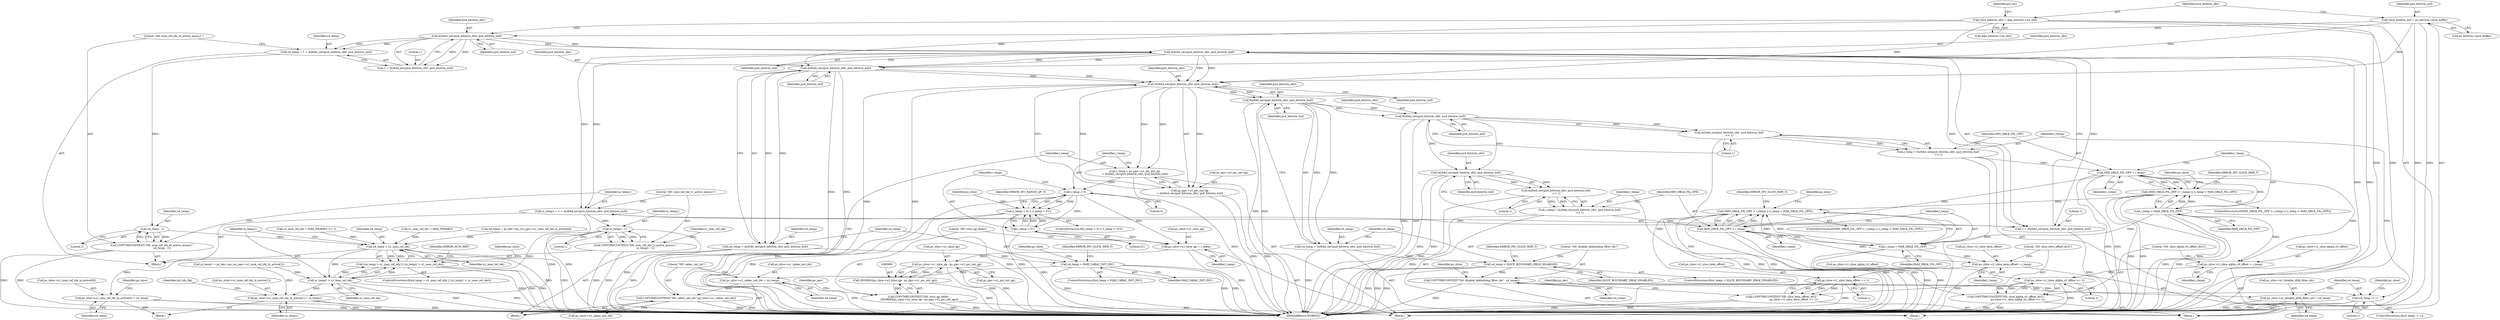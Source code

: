 digraph "0_Android_943323f1d9d3dd5c2634deb26cbe72343ca6b3db_0@pointer" {
"1000256" [label="(Call,ih264d_uev(pu4_bitstrm_ofst, pu4_bitstrm_buf))"];
"1000145" [label="(Call,*pu4_bitstrm_ofst = &ps_bitstrm->u4_ofst)"];
"1000139" [label="(Call,*pu4_bitstrm_buf = ps_bitstrm->pu4_buffer)"];
"1000252" [label="(Call,u4_temp = 1 + ih264d_uev(pu4_bitstrm_ofst, pu4_bitstrm_buf))"];
"1000261" [label="(Call,u4_temp - 1)"];
"1000259" [label="(Call,COPYTHECONTEXT(\"SH: num_ref_idx_l0_active_minus1\",\n                        u4_temp - 1))"];
"1000293" [label="(Call,u4_temp > u1_max_ref_idx)"];
"1000292" [label="(Call,(u4_temp > u1_max_ref_idx) || (ui_temp1 > u1_max_ref_idx))"];
"1000296" [label="(Call,ui_temp1 > u1_max_ref_idx)"];
"1000309" [label="(Call,ps_slice->u1_num_ref_idx_lx_active[1] = ui_temp1)"];
"1000302" [label="(Call,ps_slice->u1_num_ref_idx_lx_active[0] = u4_temp)"];
"1000254" [label="(Call,1 + ih264d_uev(pu4_bitstrm_ofst, pu4_bitstrm_buf))"];
"1000268" [label="(Call,ih264d_uev(pu4_bitstrm_ofst, pu4_bitstrm_buf))"];
"1000264" [label="(Call,ui_temp1 = 1 + ih264d_uev(pu4_bitstrm_ofst, pu4_bitstrm_buf))"];
"1000273" [label="(Call,ui_temp1 - 1)"];
"1000271" [label="(Call,COPYTHECONTEXT(\"SH: num_ref_idx_l1_active_minus1\",\n                        ui_temp1 - 1))"];
"1000266" [label="(Call,1 + ih264d_uev(pu4_bitstrm_ofst, pu4_bitstrm_buf))"];
"1000951" [label="(Call,ih264d_uev(pu4_bitstrm_ofst, pu4_bitstrm_buf))"];
"1000949" [label="(Call,u4_temp = ih264d_uev(pu4_bitstrm_ofst, pu4_bitstrm_buf))"];
"1000955" [label="(Call,u4_temp > MAX_CABAC_INIT_IDC)"];
"1000961" [label="(Call,ps_slice->u1_cabac_init_idc = u4_temp)"];
"1000966" [label="(Call,COPYTHECONTEXT(\"SH: cabac_init_idc\",ps_slice->u1_cabac_init_idc))"];
"1000977" [label="(Call,ih264d_sev(pu4_bitstrm_ofst, pu4_bitstrm_buf))"];
"1000971" [label="(Call,i_temp = ps_pps->u1_pic_init_qp\n + ih264d_sev(pu4_bitstrm_ofst, pu4_bitstrm_buf))"];
"1000982" [label="(Call,i_temp < 0)"];
"1000981" [label="(Call,(i_temp < 0) || (i_temp > 51))"];
"1000985" [label="(Call,i_temp > 51)"];
"1000991" [label="(Call,ps_slice->u1_slice_qp = i_temp)"];
"1001000" [label="(Call,ps_slice->u1_slice_qp - ps_pps->u1_pic_init_qp)"];
"1000998" [label="(Call,(WORD8)(ps_slice->u1_slice_qp - ps_pps->u1_pic_init_qp))"];
"1000996" [label="(Call,COPYTHECONTEXT(\"SH: slice_qp_delta\",\n (WORD8)(ps_slice->u1_slice_qp - ps_pps->u1_pic_init_qp)))"];
"1000973" [label="(Call,ps_pps->u1_pic_init_qp\n + ih264d_sev(pu4_bitstrm_ofst, pu4_bitstrm_buf))"];
"1001016" [label="(Call,ih264d_uev(pu4_bitstrm_ofst, pu4_bitstrm_buf))"];
"1001014" [label="(Call,u4_temp = ih264d_uev(pu4_bitstrm_ofst, pu4_bitstrm_buf))"];
"1001020" [label="(Call,u4_temp > SLICE_BOUNDARY_DBLK_DISABLED)"];
"1001026" [label="(Call,COPYTHECONTEXT(\"SH: disable_deblocking_filter_idc\", u4_temp))"];
"1001029" [label="(Call,ps_slice->u1_disable_dblk_filter_idc = u4_temp)"];
"1001035" [label="(Call,u4_temp != 1)"];
"1001042" [label="(Call,ih264d_sev(pu4_bitstrm_ofst, pu4_bitstrm_buf))"];
"1001041" [label="(Call,ih264d_sev(pu4_bitstrm_ofst, pu4_bitstrm_buf)\n << 1)"];
"1001039" [label="(Call,i_temp = ih264d_sev(pu4_bitstrm_ofst, pu4_bitstrm_buf)\n << 1)"];
"1001048" [label="(Call,MIN_DBLK_FIL_OFF > i_temp)"];
"1001047" [label="(Call,(MIN_DBLK_FIL_OFF > i_temp) || (i_temp > MAX_DBLK_FIL_OFF))"];
"1001077" [label="(Call,(MIN_DBLK_FIL_OFF > i_temp) || (i_temp > MAX_DBLK_FIL_OFF))"];
"1001051" [label="(Call,i_temp > MAX_DBLK_FIL_OFF)"];
"1001057" [label="(Call,ps_slice->i1_slice_alpha_c0_offset = i_temp)"];
"1001064" [label="(Call,ps_slice->i1_slice_alpha_c0_offset >> 1)"];
"1001062" [label="(Call,COPYTHECONTEXT(\"SH: slice_alpha_c0_offset_div2\",\n                            ps_slice->i1_slice_alpha_c0_offset >> 1))"];
"1001081" [label="(Call,i_temp > MAX_DBLK_FIL_OFF)"];
"1001087" [label="(Call,ps_slice->i1_slice_beta_offset = i_temp)"];
"1001094" [label="(Call,ps_slice->i1_slice_beta_offset >> 1)"];
"1001092" [label="(Call,COPYTHECONTEXT(\"SH: slice_beta_offset_div2\",\n                            ps_slice->i1_slice_beta_offset >> 1))"];
"1001078" [label="(Call,MIN_DBLK_FIL_OFF > i_temp)"];
"1001072" [label="(Call,ih264d_sev(pu4_bitstrm_ofst, pu4_bitstrm_buf))"];
"1001071" [label="(Call,ih264d_sev(pu4_bitstrm_ofst, pu4_bitstrm_buf)\n << 1)"];
"1001069" [label="(Call,i_temp = ih264d_sev(pu4_bitstrm_ofst, pu4_bitstrm_buf)\n << 1)"];
"1001040" [label="(Identifier,i_temp)"];
"1000273" [label="(Call,ui_temp1 - 1)"];
"1000312" [label="(Identifier,ps_slice)"];
"1001033" [label="(Identifier,u4_temp)"];
"1001094" [label="(Call,ps_slice->i1_slice_beta_offset >> 1)"];
"1000996" [label="(Call,COPYTHECONTEXT(\"SH: slice_qp_delta\",\n (WORD8)(ps_slice->u1_slice_qp - ps_pps->u1_pic_init_qp)))"];
"1001010" [label="(Identifier,ps_pps)"];
"1000303" [label="(Call,ps_slice->u1_num_ref_idx_lx_active[0])"];
"1001095" [label="(Call,ps_slice->i1_slice_beta_offset)"];
"1000266" [label="(Call,1 + ih264d_uev(pu4_bitstrm_ofst, pu4_bitstrm_buf))"];
"1000262" [label="(Identifier,u4_temp)"];
"1000953" [label="(Identifier,pu4_bitstrm_buf)"];
"1001083" [label="(Identifier,MAX_DBLK_FIL_OFF)"];
"1000291" [label="(ControlStructure,if((u4_temp > u1_max_ref_idx) || (ui_temp1 > u1_max_ref_idx)))"];
"1000310" [label="(Call,ps_slice->u1_num_ref_idx_lx_active[1])"];
"1000954" [label="(ControlStructure,if(u4_temp > MAX_CABAC_INIT_IDC))"];
"1001045" [label="(Literal,1)"];
"1000995" [label="(Identifier,i_temp)"];
"1001000" [label="(Call,ps_slice->u1_slice_qp - ps_pps->u1_pic_init_qp)"];
"1001078" [label="(Call,MIN_DBLK_FIL_OFF > i_temp)"];
"1001070" [label="(Identifier,i_temp)"];
"1000257" [label="(Identifier,pu4_bitstrm_ofst)"];
"1000302" [label="(Call,ps_slice->u1_num_ref_idx_lx_active[0] = u4_temp)"];
"1001037" [label="(Literal,1)"];
"1000963" [label="(Identifier,ps_slice)"];
"1001026" [label="(Call,COPYTHECONTEXT(\"SH: disable_deblocking_filter_idc\", u4_temp))"];
"1000270" [label="(Identifier,pu4_bitstrm_buf)"];
"1000309" [label="(Call,ps_slice->u1_num_ref_idx_lx_active[1] = ui_temp1)"];
"1000140" [label="(Identifier,pu4_bitstrm_buf)"];
"1000985" [label="(Call,i_temp > 51)"];
"1000971" [label="(Call,i_temp = ps_pps->u1_pic_init_qp\n + ih264d_sev(pu4_bitstrm_ofst, pu4_bitstrm_buf))"];
"1000980" [label="(ControlStructure,if((i_temp < 0) || (i_temp > 51)))"];
"1001061" [label="(Identifier,i_temp)"];
"1000271" [label="(Call,COPYTHECONTEXT(\"SH: num_ref_idx_l1_active_minus1\",\n                        ui_temp1 - 1))"];
"1001058" [label="(Call,ps_slice->i1_slice_alpha_c0_offset)"];
"1000256" [label="(Call,ih264d_uev(pu4_bitstrm_ofst, pu4_bitstrm_buf))"];
"1000974" [label="(Call,ps_pps->u1_pic_init_qp)"];
"1000978" [label="(Identifier,pu4_bitstrm_ofst)"];
"1001014" [label="(Call,u4_temp = ih264d_uev(pu4_bitstrm_ofst, pu4_bitstrm_buf))"];
"1001059" [label="(Identifier,ps_slice)"];
"1001080" [label="(Identifier,i_temp)"];
"1000981" [label="(Call,(i_temp < 0) || (i_temp > 51))"];
"1001091" [label="(Identifier,i_temp)"];
"1001048" [label="(Call,MIN_DBLK_FIL_OFF > i_temp)"];
"1000293" [label="(Call,u4_temp > u1_max_ref_idx)"];
"1000950" [label="(Identifier,u4_temp)"];
"1001072" [label="(Call,ih264d_sev(pu4_bitstrm_ofst, pu4_bitstrm_buf))"];
"1001022" [label="(Identifier,SLICE_BOUNDARY_DBLK_DISABLED)"];
"1000977" [label="(Call,ih264d_sev(pu4_bitstrm_ofst, pu4_bitstrm_buf))"];
"1001043" [label="(Identifier,pu4_bitstrm_ofst)"];
"1000258" [label="(Identifier,pu4_bitstrm_buf)"];
"1001035" [label="(Call,u4_temp != 1)"];
"1001081" [label="(Call,i_temp > MAX_DBLK_FIL_OFF)"];
"1001013" [label="(Block,)"];
"1001034" [label="(ControlStructure,if(u4_temp != 1))"];
"1000292" [label="(Call,(u4_temp > u1_max_ref_idx) || (ui_temp1 > u1_max_ref_idx))"];
"1001029" [label="(Call,ps_slice->u1_disable_dblk_filter_idc = u4_temp)"];
"1001062" [label="(Call,COPYTHECONTEXT(\"SH: slice_alpha_c0_offset_div2\",\n                            ps_slice->i1_slice_alpha_c0_offset >> 1))"];
"1000263" [label="(Literal,1)"];
"1000269" [label="(Identifier,pu4_bitstrm_ofst)"];
"1000990" [label="(Identifier,ERROR_INV_RANGE_QP_T)"];
"1001057" [label="(Call,ps_slice->i1_slice_alpha_c0_offset = i_temp)"];
"1001098" [label="(Literal,1)"];
"1001020" [label="(Call,u4_temp > SLICE_BOUNDARY_DBLK_DISABLED)"];
"1001089" [label="(Identifier,ps_slice)"];
"1001049" [label="(Identifier,MIN_DBLK_FIL_OFF)"];
"1000255" [label="(Literal,1)"];
"1001063" [label="(Literal,\"SH: slice_alpha_c0_offset_div2\")"];
"1000960" [label="(Identifier,ERROR_INV_SLICE_HDR_T)"];
"1000286" [label="(Call,u1_max_ref_idx = MAX_FRAMES << 1)"];
"1000962" [label="(Call,ps_slice->u1_cabac_init_idc)"];
"1001039" [label="(Call,i_temp = ih264d_sev(pu4_bitstrm_ofst, pu4_bitstrm_buf)\n << 1)"];
"1000982" [label="(Call,i_temp < 0)"];
"1001031" [label="(Identifier,ps_slice)"];
"1000986" [label="(Identifier,i_temp)"];
"1001044" [label="(Identifier,pu4_bitstrm_buf)"];
"1001036" [label="(Identifier,u4_temp)"];
"1000274" [label="(Identifier,ui_temp1)"];
"1001018" [label="(Identifier,pu4_bitstrm_buf)"];
"1000276" [label="(Block,)"];
"1000294" [label="(Identifier,u4_temp)"];
"1001130" [label="(Identifier,ps_dec)"];
"1000308" [label="(Identifier,u4_temp)"];
"1000267" [label="(Literal,1)"];
"1000983" [label="(Identifier,i_temp)"];
"1000952" [label="(Identifier,pu4_bitstrm_ofst)"];
"1000147" [label="(Call,&ps_bitstrm->u4_ofst)"];
"1001001" [label="(Call,ps_slice->u1_slice_qp)"];
"1001050" [label="(Identifier,i_temp)"];
"1001056" [label="(Identifier,ERROR_INV_SLICE_HDR_T)"];
"1001092" [label="(Call,COPYTHECONTEXT(\"SH: slice_beta_offset_div2\",\n                            ps_slice->i1_slice_beta_offset >> 1))"];
"1000238" [label="(Call,ui_temp1 = ps_dec->ps_cur_pps->u1_num_ref_idx_lx_active[1])"];
"1000987" [label="(Literal,51)"];
"1001027" [label="(Literal,\"SH: disable_deblocking_filter_idc\")"];
"1001019" [label="(ControlStructure,if(u4_temp > SLICE_BOUNDARY_DBLK_DISABLED))"];
"1000991" [label="(Call,ps_slice->u1_slice_qp = i_temp)"];
"1000254" [label="(Call,1 + ih264d_uev(pu4_bitstrm_ofst, pu4_bitstrm_buf))"];
"1001079" [label="(Identifier,MIN_DBLK_FIL_OFF)"];
"1000301" [label="(Identifier,ERROR_NUM_REF)"];
"1001064" [label="(Call,ps_slice->i1_slice_alpha_c0_offset >> 1)"];
"1000966" [label="(Call,COPYTHECONTEXT(\"SH: cabac_init_idc\",ps_slice->u1_cabac_init_idc))"];
"1001076" [label="(ControlStructure,if((MIN_DBLK_FIL_OFF > i_temp) || (i_temp > MAX_DBLK_FIL_OFF)))"];
"1001052" [label="(Identifier,i_temp)"];
"1001075" [label="(Literal,1)"];
"1001074" [label="(Identifier,pu4_bitstrm_buf)"];
"1001042" [label="(Call,ih264d_sev(pu4_bitstrm_ofst, pu4_bitstrm_buf))"];
"1001068" [label="(Literal,1)"];
"1000965" [label="(Identifier,u4_temp)"];
"1000961" [label="(Call,ps_slice->u1_cabac_init_idc = u4_temp)"];
"1000272" [label="(Literal,\"SH: num_ref_idx_l1_active_minus1\")"];
"1001025" [label="(Identifier,ERROR_INV_SLICE_HDR_T)"];
"1000261" [label="(Call,u4_temp - 1)"];
"1000951" [label="(Call,ih264d_uev(pu4_bitstrm_ofst, pu4_bitstrm_buf))"];
"1000295" [label="(Identifier,u1_max_ref_idx)"];
"1000979" [label="(Identifier,pu4_bitstrm_buf)"];
"1000251" [label="(Block,)"];
"1000298" [label="(Identifier,u1_max_ref_idx)"];
"1001015" [label="(Identifier,u4_temp)"];
"1000993" [label="(Identifier,ps_slice)"];
"1001041" [label="(Call,ih264d_sev(pu4_bitstrm_ofst, pu4_bitstrm_buf)\n << 1)"];
"1001073" [label="(Identifier,pu4_bitstrm_ofst)"];
"1001038" [label="(Block,)"];
"1000264" [label="(Call,ui_temp1 = 1 + ih264d_uev(pu4_bitstrm_ofst, pu4_bitstrm_buf))"];
"1001046" [label="(ControlStructure,if((MIN_DBLK_FIL_OFF > i_temp) || (i_temp > MAX_DBLK_FIL_OFF)))"];
"1000997" [label="(Literal,\"SH: slice_qp_delta\")"];
"1000278" [label="(Call,u1_max_ref_idx = MAX_FRAMES)"];
"1001021" [label="(Identifier,u4_temp)"];
"1000956" [label="(Identifier,u4_temp)"];
"1001016" [label="(Call,ih264d_uev(pu4_bitstrm_ofst, pu4_bitstrm_buf))"];
"1000139" [label="(Call,*pu4_bitstrm_buf = ps_bitstrm->pu4_buffer)"];
"1000968" [label="(Call,ps_slice->u1_cabac_init_idc)"];
"1000253" [label="(Identifier,u4_temp)"];
"1000305" [label="(Identifier,ps_slice)"];
"1000319" [label="(Identifier,init_idx_flg)"];
"1000268" [label="(Call,ih264d_uev(pu4_bitstrm_ofst, pu4_bitstrm_buf))"];
"1000145" [label="(Call,*pu4_bitstrm_ofst = &ps_bitstrm->u4_ofst)"];
"1000296" [label="(Call,ui_temp1 > u1_max_ref_idx)"];
"1000265" [label="(Identifier,ui_temp1)"];
"1000972" [label="(Identifier,i_temp)"];
"1001051" [label="(Call,i_temp > MAX_DBLK_FIL_OFF)"];
"1000948" [label="(Block,)"];
"1000957" [label="(Identifier,MAX_CABAC_INIT_IDC)"];
"1001071" [label="(Call,ih264d_sev(pu4_bitstrm_ofst, pu4_bitstrm_buf)\n << 1)"];
"1000992" [label="(Call,ps_slice->u1_slice_qp)"];
"1000955" [label="(Call,u4_temp > MAX_CABAC_INIT_IDC)"];
"1000252" [label="(Call,u4_temp = 1 + ih264d_uev(pu4_bitstrm_ofst, pu4_bitstrm_buf))"];
"1000998" [label="(Call,(WORD8)(ps_slice->u1_slice_qp - ps_pps->u1_pic_init_qp))"];
"1000967" [label="(Literal,\"SH: cabac_init_idc\")"];
"1000159" [label="(Identifier,pi2_mv)"];
"1001065" [label="(Call,ps_slice->i1_slice_alpha_c0_offset)"];
"1001088" [label="(Call,ps_slice->i1_slice_beta_offset)"];
"1001235" [label="(MethodReturn,WORD32)"];
"1001087" [label="(Call,ps_slice->i1_slice_beta_offset = i_temp)"];
"1001103" [label="(Identifier,ps_slice)"];
"1001077" [label="(Call,(MIN_DBLK_FIL_OFF > i_temp) || (i_temp > MAX_DBLK_FIL_OFF))"];
"1000315" [label="(Identifier,ui_temp1)"];
"1000229" [label="(Call,u4_temp = ps_dec->ps_cur_pps->u1_num_ref_idx_lx_active[0])"];
"1001047" [label="(Call,(MIN_DBLK_FIL_OFF > i_temp) || (i_temp > MAX_DBLK_FIL_OFF))"];
"1000118" [label="(Block,)"];
"1001030" [label="(Call,ps_slice->u1_disable_dblk_filter_idc)"];
"1001053" [label="(Identifier,MAX_DBLK_FIL_OFF)"];
"1001093" [label="(Literal,\"SH: slice_beta_offset_div2\")"];
"1000275" [label="(Literal,1)"];
"1000141" [label="(Call,ps_bitstrm->pu4_buffer)"];
"1001028" [label="(Identifier,u4_temp)"];
"1000259" [label="(Call,COPYTHECONTEXT(\"SH: num_ref_idx_l0_active_minus1\",\n                        u4_temp - 1))"];
"1000973" [label="(Call,ps_pps->u1_pic_init_qp\n + ih264d_sev(pu4_bitstrm_ofst, pu4_bitstrm_buf))"];
"1001004" [label="(Call,ps_pps->u1_pic_init_qp)"];
"1001086" [label="(Identifier,ERROR_INV_SLICE_HDR_T)"];
"1001082" [label="(Identifier,i_temp)"];
"1000279" [label="(Identifier,u1_max_ref_idx)"];
"1000949" [label="(Call,u4_temp = ih264d_uev(pu4_bitstrm_ofst, pu4_bitstrm_buf))"];
"1001069" [label="(Call,i_temp = ih264d_sev(pu4_bitstrm_ofst, pu4_bitstrm_buf)\n << 1)"];
"1000297" [label="(Identifier,ui_temp1)"];
"1000984" [label="(Literal,0)"];
"1000146" [label="(Identifier,pu4_bitstrm_ofst)"];
"1000260" [label="(Literal,\"SH: num_ref_idx_l0_active_minus1\")"];
"1001017" [label="(Identifier,pu4_bitstrm_ofst)"];
"1000256" -> "1000254"  [label="AST: "];
"1000256" -> "1000258"  [label="CFG: "];
"1000257" -> "1000256"  [label="AST: "];
"1000258" -> "1000256"  [label="AST: "];
"1000254" -> "1000256"  [label="CFG: "];
"1000256" -> "1000252"  [label="DDG: "];
"1000256" -> "1000252"  [label="DDG: "];
"1000256" -> "1000254"  [label="DDG: "];
"1000256" -> "1000254"  [label="DDG: "];
"1000145" -> "1000256"  [label="DDG: "];
"1000139" -> "1000256"  [label="DDG: "];
"1000256" -> "1000268"  [label="DDG: "];
"1000256" -> "1000268"  [label="DDG: "];
"1000145" -> "1000118"  [label="AST: "];
"1000145" -> "1000147"  [label="CFG: "];
"1000146" -> "1000145"  [label="AST: "];
"1000147" -> "1000145"  [label="AST: "];
"1000159" -> "1000145"  [label="CFG: "];
"1000145" -> "1001235"  [label="DDG: "];
"1000145" -> "1001235"  [label="DDG: "];
"1000145" -> "1000951"  [label="DDG: "];
"1000145" -> "1000977"  [label="DDG: "];
"1000139" -> "1000118"  [label="AST: "];
"1000139" -> "1000141"  [label="CFG: "];
"1000140" -> "1000139"  [label="AST: "];
"1000141" -> "1000139"  [label="AST: "];
"1000146" -> "1000139"  [label="CFG: "];
"1000139" -> "1001235"  [label="DDG: "];
"1000139" -> "1001235"  [label="DDG: "];
"1000139" -> "1000951"  [label="DDG: "];
"1000139" -> "1000977"  [label="DDG: "];
"1000252" -> "1000251"  [label="AST: "];
"1000252" -> "1000254"  [label="CFG: "];
"1000253" -> "1000252"  [label="AST: "];
"1000254" -> "1000252"  [label="AST: "];
"1000260" -> "1000252"  [label="CFG: "];
"1000252" -> "1000261"  [label="DDG: "];
"1000261" -> "1000259"  [label="AST: "];
"1000261" -> "1000263"  [label="CFG: "];
"1000262" -> "1000261"  [label="AST: "];
"1000263" -> "1000261"  [label="AST: "];
"1000259" -> "1000261"  [label="CFG: "];
"1000261" -> "1000259"  [label="DDG: "];
"1000261" -> "1000259"  [label="DDG: "];
"1000261" -> "1000293"  [label="DDG: "];
"1000259" -> "1000251"  [label="AST: "];
"1000260" -> "1000259"  [label="AST: "];
"1000265" -> "1000259"  [label="CFG: "];
"1000259" -> "1001235"  [label="DDG: "];
"1000259" -> "1001235"  [label="DDG: "];
"1000293" -> "1000292"  [label="AST: "];
"1000293" -> "1000295"  [label="CFG: "];
"1000294" -> "1000293"  [label="AST: "];
"1000295" -> "1000293"  [label="AST: "];
"1000297" -> "1000293"  [label="CFG: "];
"1000292" -> "1000293"  [label="CFG: "];
"1000293" -> "1001235"  [label="DDG: "];
"1000293" -> "1001235"  [label="DDG: "];
"1000293" -> "1000292"  [label="DDG: "];
"1000293" -> "1000292"  [label="DDG: "];
"1000229" -> "1000293"  [label="DDG: "];
"1000286" -> "1000293"  [label="DDG: "];
"1000278" -> "1000293"  [label="DDG: "];
"1000293" -> "1000296"  [label="DDG: "];
"1000293" -> "1000302"  [label="DDG: "];
"1000292" -> "1000291"  [label="AST: "];
"1000292" -> "1000296"  [label="CFG: "];
"1000296" -> "1000292"  [label="AST: "];
"1000301" -> "1000292"  [label="CFG: "];
"1000305" -> "1000292"  [label="CFG: "];
"1000292" -> "1001235"  [label="DDG: "];
"1000292" -> "1001235"  [label="DDG: "];
"1000292" -> "1001235"  [label="DDG: "];
"1000296" -> "1000292"  [label="DDG: "];
"1000296" -> "1000292"  [label="DDG: "];
"1000296" -> "1000298"  [label="CFG: "];
"1000297" -> "1000296"  [label="AST: "];
"1000298" -> "1000296"  [label="AST: "];
"1000296" -> "1001235"  [label="DDG: "];
"1000296" -> "1001235"  [label="DDG: "];
"1000238" -> "1000296"  [label="DDG: "];
"1000273" -> "1000296"  [label="DDG: "];
"1000296" -> "1000309"  [label="DDG: "];
"1000309" -> "1000276"  [label="AST: "];
"1000309" -> "1000315"  [label="CFG: "];
"1000310" -> "1000309"  [label="AST: "];
"1000315" -> "1000309"  [label="AST: "];
"1000319" -> "1000309"  [label="CFG: "];
"1000309" -> "1001235"  [label="DDG: "];
"1000309" -> "1001235"  [label="DDG: "];
"1000238" -> "1000309"  [label="DDG: "];
"1000273" -> "1000309"  [label="DDG: "];
"1000302" -> "1000276"  [label="AST: "];
"1000302" -> "1000308"  [label="CFG: "];
"1000303" -> "1000302"  [label="AST: "];
"1000308" -> "1000302"  [label="AST: "];
"1000312" -> "1000302"  [label="CFG: "];
"1000302" -> "1001235"  [label="DDG: "];
"1000302" -> "1001235"  [label="DDG: "];
"1000255" -> "1000254"  [label="AST: "];
"1000268" -> "1000266"  [label="AST: "];
"1000268" -> "1000270"  [label="CFG: "];
"1000269" -> "1000268"  [label="AST: "];
"1000270" -> "1000268"  [label="AST: "];
"1000266" -> "1000268"  [label="CFG: "];
"1000268" -> "1001235"  [label="DDG: "];
"1000268" -> "1001235"  [label="DDG: "];
"1000268" -> "1000264"  [label="DDG: "];
"1000268" -> "1000264"  [label="DDG: "];
"1000268" -> "1000266"  [label="DDG: "];
"1000268" -> "1000266"  [label="DDG: "];
"1000268" -> "1000951"  [label="DDG: "];
"1000268" -> "1000951"  [label="DDG: "];
"1000268" -> "1000977"  [label="DDG: "];
"1000268" -> "1000977"  [label="DDG: "];
"1000264" -> "1000251"  [label="AST: "];
"1000264" -> "1000266"  [label="CFG: "];
"1000265" -> "1000264"  [label="AST: "];
"1000266" -> "1000264"  [label="AST: "];
"1000272" -> "1000264"  [label="CFG: "];
"1000264" -> "1001235"  [label="DDG: "];
"1000264" -> "1000273"  [label="DDG: "];
"1000273" -> "1000271"  [label="AST: "];
"1000273" -> "1000275"  [label="CFG: "];
"1000274" -> "1000273"  [label="AST: "];
"1000275" -> "1000273"  [label="AST: "];
"1000271" -> "1000273"  [label="CFG: "];
"1000273" -> "1001235"  [label="DDG: "];
"1000273" -> "1000271"  [label="DDG: "];
"1000273" -> "1000271"  [label="DDG: "];
"1000271" -> "1000251"  [label="AST: "];
"1000272" -> "1000271"  [label="AST: "];
"1000279" -> "1000271"  [label="CFG: "];
"1000271" -> "1001235"  [label="DDG: "];
"1000271" -> "1001235"  [label="DDG: "];
"1000267" -> "1000266"  [label="AST: "];
"1000266" -> "1001235"  [label="DDG: "];
"1000951" -> "1000949"  [label="AST: "];
"1000951" -> "1000953"  [label="CFG: "];
"1000952" -> "1000951"  [label="AST: "];
"1000953" -> "1000951"  [label="AST: "];
"1000949" -> "1000951"  [label="CFG: "];
"1000951" -> "1001235"  [label="DDG: "];
"1000951" -> "1001235"  [label="DDG: "];
"1000951" -> "1000949"  [label="DDG: "];
"1000951" -> "1000949"  [label="DDG: "];
"1000951" -> "1000977"  [label="DDG: "];
"1000951" -> "1000977"  [label="DDG: "];
"1000949" -> "1000948"  [label="AST: "];
"1000950" -> "1000949"  [label="AST: "];
"1000956" -> "1000949"  [label="CFG: "];
"1000949" -> "1001235"  [label="DDG: "];
"1000949" -> "1000955"  [label="DDG: "];
"1000955" -> "1000954"  [label="AST: "];
"1000955" -> "1000957"  [label="CFG: "];
"1000956" -> "1000955"  [label="AST: "];
"1000957" -> "1000955"  [label="AST: "];
"1000960" -> "1000955"  [label="CFG: "];
"1000963" -> "1000955"  [label="CFG: "];
"1000955" -> "1001235"  [label="DDG: "];
"1000955" -> "1001235"  [label="DDG: "];
"1000955" -> "1001235"  [label="DDG: "];
"1000955" -> "1000961"  [label="DDG: "];
"1000961" -> "1000948"  [label="AST: "];
"1000961" -> "1000965"  [label="CFG: "];
"1000962" -> "1000961"  [label="AST: "];
"1000965" -> "1000961"  [label="AST: "];
"1000967" -> "1000961"  [label="CFG: "];
"1000961" -> "1001235"  [label="DDG: "];
"1000961" -> "1000966"  [label="DDG: "];
"1000966" -> "1000948"  [label="AST: "];
"1000966" -> "1000968"  [label="CFG: "];
"1000967" -> "1000966"  [label="AST: "];
"1000968" -> "1000966"  [label="AST: "];
"1000972" -> "1000966"  [label="CFG: "];
"1000966" -> "1001235"  [label="DDG: "];
"1000966" -> "1001235"  [label="DDG: "];
"1000977" -> "1000973"  [label="AST: "];
"1000977" -> "1000979"  [label="CFG: "];
"1000978" -> "1000977"  [label="AST: "];
"1000979" -> "1000977"  [label="AST: "];
"1000973" -> "1000977"  [label="CFG: "];
"1000977" -> "1001235"  [label="DDG: "];
"1000977" -> "1001235"  [label="DDG: "];
"1000977" -> "1000971"  [label="DDG: "];
"1000977" -> "1000971"  [label="DDG: "];
"1000977" -> "1000973"  [label="DDG: "];
"1000977" -> "1000973"  [label="DDG: "];
"1000977" -> "1001016"  [label="DDG: "];
"1000977" -> "1001016"  [label="DDG: "];
"1000971" -> "1000118"  [label="AST: "];
"1000971" -> "1000973"  [label="CFG: "];
"1000972" -> "1000971"  [label="AST: "];
"1000973" -> "1000971"  [label="AST: "];
"1000983" -> "1000971"  [label="CFG: "];
"1000971" -> "1001235"  [label="DDG: "];
"1000971" -> "1000982"  [label="DDG: "];
"1000982" -> "1000981"  [label="AST: "];
"1000982" -> "1000984"  [label="CFG: "];
"1000983" -> "1000982"  [label="AST: "];
"1000984" -> "1000982"  [label="AST: "];
"1000986" -> "1000982"  [label="CFG: "];
"1000981" -> "1000982"  [label="CFG: "];
"1000982" -> "1001235"  [label="DDG: "];
"1000982" -> "1000981"  [label="DDG: "];
"1000982" -> "1000981"  [label="DDG: "];
"1000982" -> "1000985"  [label="DDG: "];
"1000982" -> "1000991"  [label="DDG: "];
"1000981" -> "1000980"  [label="AST: "];
"1000981" -> "1000985"  [label="CFG: "];
"1000985" -> "1000981"  [label="AST: "];
"1000990" -> "1000981"  [label="CFG: "];
"1000993" -> "1000981"  [label="CFG: "];
"1000981" -> "1001235"  [label="DDG: "];
"1000981" -> "1001235"  [label="DDG: "];
"1000981" -> "1001235"  [label="DDG: "];
"1000985" -> "1000981"  [label="DDG: "];
"1000985" -> "1000981"  [label="DDG: "];
"1000985" -> "1000987"  [label="CFG: "];
"1000986" -> "1000985"  [label="AST: "];
"1000987" -> "1000985"  [label="AST: "];
"1000985" -> "1001235"  [label="DDG: "];
"1000985" -> "1000991"  [label="DDG: "];
"1000991" -> "1000118"  [label="AST: "];
"1000991" -> "1000995"  [label="CFG: "];
"1000992" -> "1000991"  [label="AST: "];
"1000995" -> "1000991"  [label="AST: "];
"1000997" -> "1000991"  [label="CFG: "];
"1000991" -> "1001235"  [label="DDG: "];
"1000991" -> "1001000"  [label="DDG: "];
"1001000" -> "1000998"  [label="AST: "];
"1001000" -> "1001004"  [label="CFG: "];
"1001001" -> "1001000"  [label="AST: "];
"1001004" -> "1001000"  [label="AST: "];
"1000998" -> "1001000"  [label="CFG: "];
"1001000" -> "1001235"  [label="DDG: "];
"1001000" -> "1001235"  [label="DDG: "];
"1001000" -> "1000998"  [label="DDG: "];
"1001000" -> "1000998"  [label="DDG: "];
"1000998" -> "1000996"  [label="AST: "];
"1000999" -> "1000998"  [label="AST: "];
"1000996" -> "1000998"  [label="CFG: "];
"1000998" -> "1001235"  [label="DDG: "];
"1000998" -> "1000996"  [label="DDG: "];
"1000996" -> "1000118"  [label="AST: "];
"1000997" -> "1000996"  [label="AST: "];
"1001010" -> "1000996"  [label="CFG: "];
"1000996" -> "1001235"  [label="DDG: "];
"1000996" -> "1001235"  [label="DDG: "];
"1000974" -> "1000973"  [label="AST: "];
"1000973" -> "1001235"  [label="DDG: "];
"1000973" -> "1001235"  [label="DDG: "];
"1001016" -> "1001014"  [label="AST: "];
"1001016" -> "1001018"  [label="CFG: "];
"1001017" -> "1001016"  [label="AST: "];
"1001018" -> "1001016"  [label="AST: "];
"1001014" -> "1001016"  [label="CFG: "];
"1001016" -> "1001235"  [label="DDG: "];
"1001016" -> "1001235"  [label="DDG: "];
"1001016" -> "1001014"  [label="DDG: "];
"1001016" -> "1001014"  [label="DDG: "];
"1001016" -> "1001042"  [label="DDG: "];
"1001016" -> "1001042"  [label="DDG: "];
"1001014" -> "1001013"  [label="AST: "];
"1001015" -> "1001014"  [label="AST: "];
"1001021" -> "1001014"  [label="CFG: "];
"1001014" -> "1001235"  [label="DDG: "];
"1001014" -> "1001020"  [label="DDG: "];
"1001020" -> "1001019"  [label="AST: "];
"1001020" -> "1001022"  [label="CFG: "];
"1001021" -> "1001020"  [label="AST: "];
"1001022" -> "1001020"  [label="AST: "];
"1001025" -> "1001020"  [label="CFG: "];
"1001027" -> "1001020"  [label="CFG: "];
"1001020" -> "1001235"  [label="DDG: "];
"1001020" -> "1001235"  [label="DDG: "];
"1001020" -> "1001235"  [label="DDG: "];
"1001020" -> "1001026"  [label="DDG: "];
"1001026" -> "1001013"  [label="AST: "];
"1001026" -> "1001028"  [label="CFG: "];
"1001027" -> "1001026"  [label="AST: "];
"1001028" -> "1001026"  [label="AST: "];
"1001031" -> "1001026"  [label="CFG: "];
"1001026" -> "1001235"  [label="DDG: "];
"1001026" -> "1001029"  [label="DDG: "];
"1001026" -> "1001035"  [label="DDG: "];
"1001029" -> "1001013"  [label="AST: "];
"1001029" -> "1001033"  [label="CFG: "];
"1001030" -> "1001029"  [label="AST: "];
"1001033" -> "1001029"  [label="AST: "];
"1001036" -> "1001029"  [label="CFG: "];
"1001029" -> "1001235"  [label="DDG: "];
"1001035" -> "1001034"  [label="AST: "];
"1001035" -> "1001037"  [label="CFG: "];
"1001036" -> "1001035"  [label="AST: "];
"1001037" -> "1001035"  [label="AST: "];
"1001040" -> "1001035"  [label="CFG: "];
"1001103" -> "1001035"  [label="CFG: "];
"1001035" -> "1001235"  [label="DDG: "];
"1001035" -> "1001235"  [label="DDG: "];
"1001042" -> "1001041"  [label="AST: "];
"1001042" -> "1001044"  [label="CFG: "];
"1001043" -> "1001042"  [label="AST: "];
"1001044" -> "1001042"  [label="AST: "];
"1001045" -> "1001042"  [label="CFG: "];
"1001042" -> "1001235"  [label="DDG: "];
"1001042" -> "1001235"  [label="DDG: "];
"1001042" -> "1001041"  [label="DDG: "];
"1001042" -> "1001041"  [label="DDG: "];
"1001042" -> "1001072"  [label="DDG: "];
"1001042" -> "1001072"  [label="DDG: "];
"1001041" -> "1001039"  [label="AST: "];
"1001041" -> "1001045"  [label="CFG: "];
"1001045" -> "1001041"  [label="AST: "];
"1001039" -> "1001041"  [label="CFG: "];
"1001041" -> "1001235"  [label="DDG: "];
"1001041" -> "1001039"  [label="DDG: "];
"1001041" -> "1001039"  [label="DDG: "];
"1001039" -> "1001038"  [label="AST: "];
"1001040" -> "1001039"  [label="AST: "];
"1001049" -> "1001039"  [label="CFG: "];
"1001039" -> "1001235"  [label="DDG: "];
"1001039" -> "1001048"  [label="DDG: "];
"1001048" -> "1001047"  [label="AST: "];
"1001048" -> "1001050"  [label="CFG: "];
"1001049" -> "1001048"  [label="AST: "];
"1001050" -> "1001048"  [label="AST: "];
"1001052" -> "1001048"  [label="CFG: "];
"1001047" -> "1001048"  [label="CFG: "];
"1001048" -> "1001235"  [label="DDG: "];
"1001048" -> "1001235"  [label="DDG: "];
"1001048" -> "1001047"  [label="DDG: "];
"1001048" -> "1001047"  [label="DDG: "];
"1001048" -> "1001051"  [label="DDG: "];
"1001048" -> "1001057"  [label="DDG: "];
"1001048" -> "1001078"  [label="DDG: "];
"1001047" -> "1001046"  [label="AST: "];
"1001047" -> "1001051"  [label="CFG: "];
"1001051" -> "1001047"  [label="AST: "];
"1001056" -> "1001047"  [label="CFG: "];
"1001059" -> "1001047"  [label="CFG: "];
"1001047" -> "1001235"  [label="DDG: "];
"1001047" -> "1001235"  [label="DDG: "];
"1001047" -> "1001235"  [label="DDG: "];
"1001051" -> "1001047"  [label="DDG: "];
"1001051" -> "1001047"  [label="DDG: "];
"1001047" -> "1001077"  [label="DDG: "];
"1001077" -> "1001076"  [label="AST: "];
"1001077" -> "1001078"  [label="CFG: "];
"1001077" -> "1001081"  [label="CFG: "];
"1001078" -> "1001077"  [label="AST: "];
"1001081" -> "1001077"  [label="AST: "];
"1001086" -> "1001077"  [label="CFG: "];
"1001089" -> "1001077"  [label="CFG: "];
"1001077" -> "1001235"  [label="DDG: "];
"1001077" -> "1001235"  [label="DDG: "];
"1001077" -> "1001235"  [label="DDG: "];
"1001078" -> "1001077"  [label="DDG: "];
"1001078" -> "1001077"  [label="DDG: "];
"1001081" -> "1001077"  [label="DDG: "];
"1001081" -> "1001077"  [label="DDG: "];
"1001051" -> "1001053"  [label="CFG: "];
"1001052" -> "1001051"  [label="AST: "];
"1001053" -> "1001051"  [label="AST: "];
"1001051" -> "1001235"  [label="DDG: "];
"1001051" -> "1001235"  [label="DDG: "];
"1001051" -> "1001057"  [label="DDG: "];
"1001051" -> "1001081"  [label="DDG: "];
"1001057" -> "1001038"  [label="AST: "];
"1001057" -> "1001061"  [label="CFG: "];
"1001058" -> "1001057"  [label="AST: "];
"1001061" -> "1001057"  [label="AST: "];
"1001063" -> "1001057"  [label="CFG: "];
"1001057" -> "1001064"  [label="DDG: "];
"1001064" -> "1001062"  [label="AST: "];
"1001064" -> "1001068"  [label="CFG: "];
"1001065" -> "1001064"  [label="AST: "];
"1001068" -> "1001064"  [label="AST: "];
"1001062" -> "1001064"  [label="CFG: "];
"1001064" -> "1001235"  [label="DDG: "];
"1001064" -> "1001062"  [label="DDG: "];
"1001064" -> "1001062"  [label="DDG: "];
"1001062" -> "1001038"  [label="AST: "];
"1001063" -> "1001062"  [label="AST: "];
"1001070" -> "1001062"  [label="CFG: "];
"1001062" -> "1001235"  [label="DDG: "];
"1001062" -> "1001235"  [label="DDG: "];
"1001081" -> "1001083"  [label="CFG: "];
"1001082" -> "1001081"  [label="AST: "];
"1001083" -> "1001081"  [label="AST: "];
"1001081" -> "1001235"  [label="DDG: "];
"1001081" -> "1001235"  [label="DDG: "];
"1001078" -> "1001081"  [label="DDG: "];
"1001081" -> "1001087"  [label="DDG: "];
"1001087" -> "1001038"  [label="AST: "];
"1001087" -> "1001091"  [label="CFG: "];
"1001088" -> "1001087"  [label="AST: "];
"1001091" -> "1001087"  [label="AST: "];
"1001093" -> "1001087"  [label="CFG: "];
"1001087" -> "1001235"  [label="DDG: "];
"1001078" -> "1001087"  [label="DDG: "];
"1001087" -> "1001094"  [label="DDG: "];
"1001094" -> "1001092"  [label="AST: "];
"1001094" -> "1001098"  [label="CFG: "];
"1001095" -> "1001094"  [label="AST: "];
"1001098" -> "1001094"  [label="AST: "];
"1001092" -> "1001094"  [label="CFG: "];
"1001094" -> "1001235"  [label="DDG: "];
"1001094" -> "1001092"  [label="DDG: "];
"1001094" -> "1001092"  [label="DDG: "];
"1001092" -> "1001038"  [label="AST: "];
"1001093" -> "1001092"  [label="AST: "];
"1001130" -> "1001092"  [label="CFG: "];
"1001092" -> "1001235"  [label="DDG: "];
"1001092" -> "1001235"  [label="DDG: "];
"1001078" -> "1001080"  [label="CFG: "];
"1001079" -> "1001078"  [label="AST: "];
"1001080" -> "1001078"  [label="AST: "];
"1001082" -> "1001078"  [label="CFG: "];
"1001078" -> "1001235"  [label="DDG: "];
"1001078" -> "1001235"  [label="DDG: "];
"1001069" -> "1001078"  [label="DDG: "];
"1001072" -> "1001071"  [label="AST: "];
"1001072" -> "1001074"  [label="CFG: "];
"1001073" -> "1001072"  [label="AST: "];
"1001074" -> "1001072"  [label="AST: "];
"1001075" -> "1001072"  [label="CFG: "];
"1001072" -> "1001235"  [label="DDG: "];
"1001072" -> "1001235"  [label="DDG: "];
"1001072" -> "1001071"  [label="DDG: "];
"1001072" -> "1001071"  [label="DDG: "];
"1001071" -> "1001069"  [label="AST: "];
"1001071" -> "1001075"  [label="CFG: "];
"1001075" -> "1001071"  [label="AST: "];
"1001069" -> "1001071"  [label="CFG: "];
"1001071" -> "1001235"  [label="DDG: "];
"1001071" -> "1001069"  [label="DDG: "];
"1001071" -> "1001069"  [label="DDG: "];
"1001069" -> "1001038"  [label="AST: "];
"1001070" -> "1001069"  [label="AST: "];
"1001079" -> "1001069"  [label="CFG: "];
"1001069" -> "1001235"  [label="DDG: "];
}
